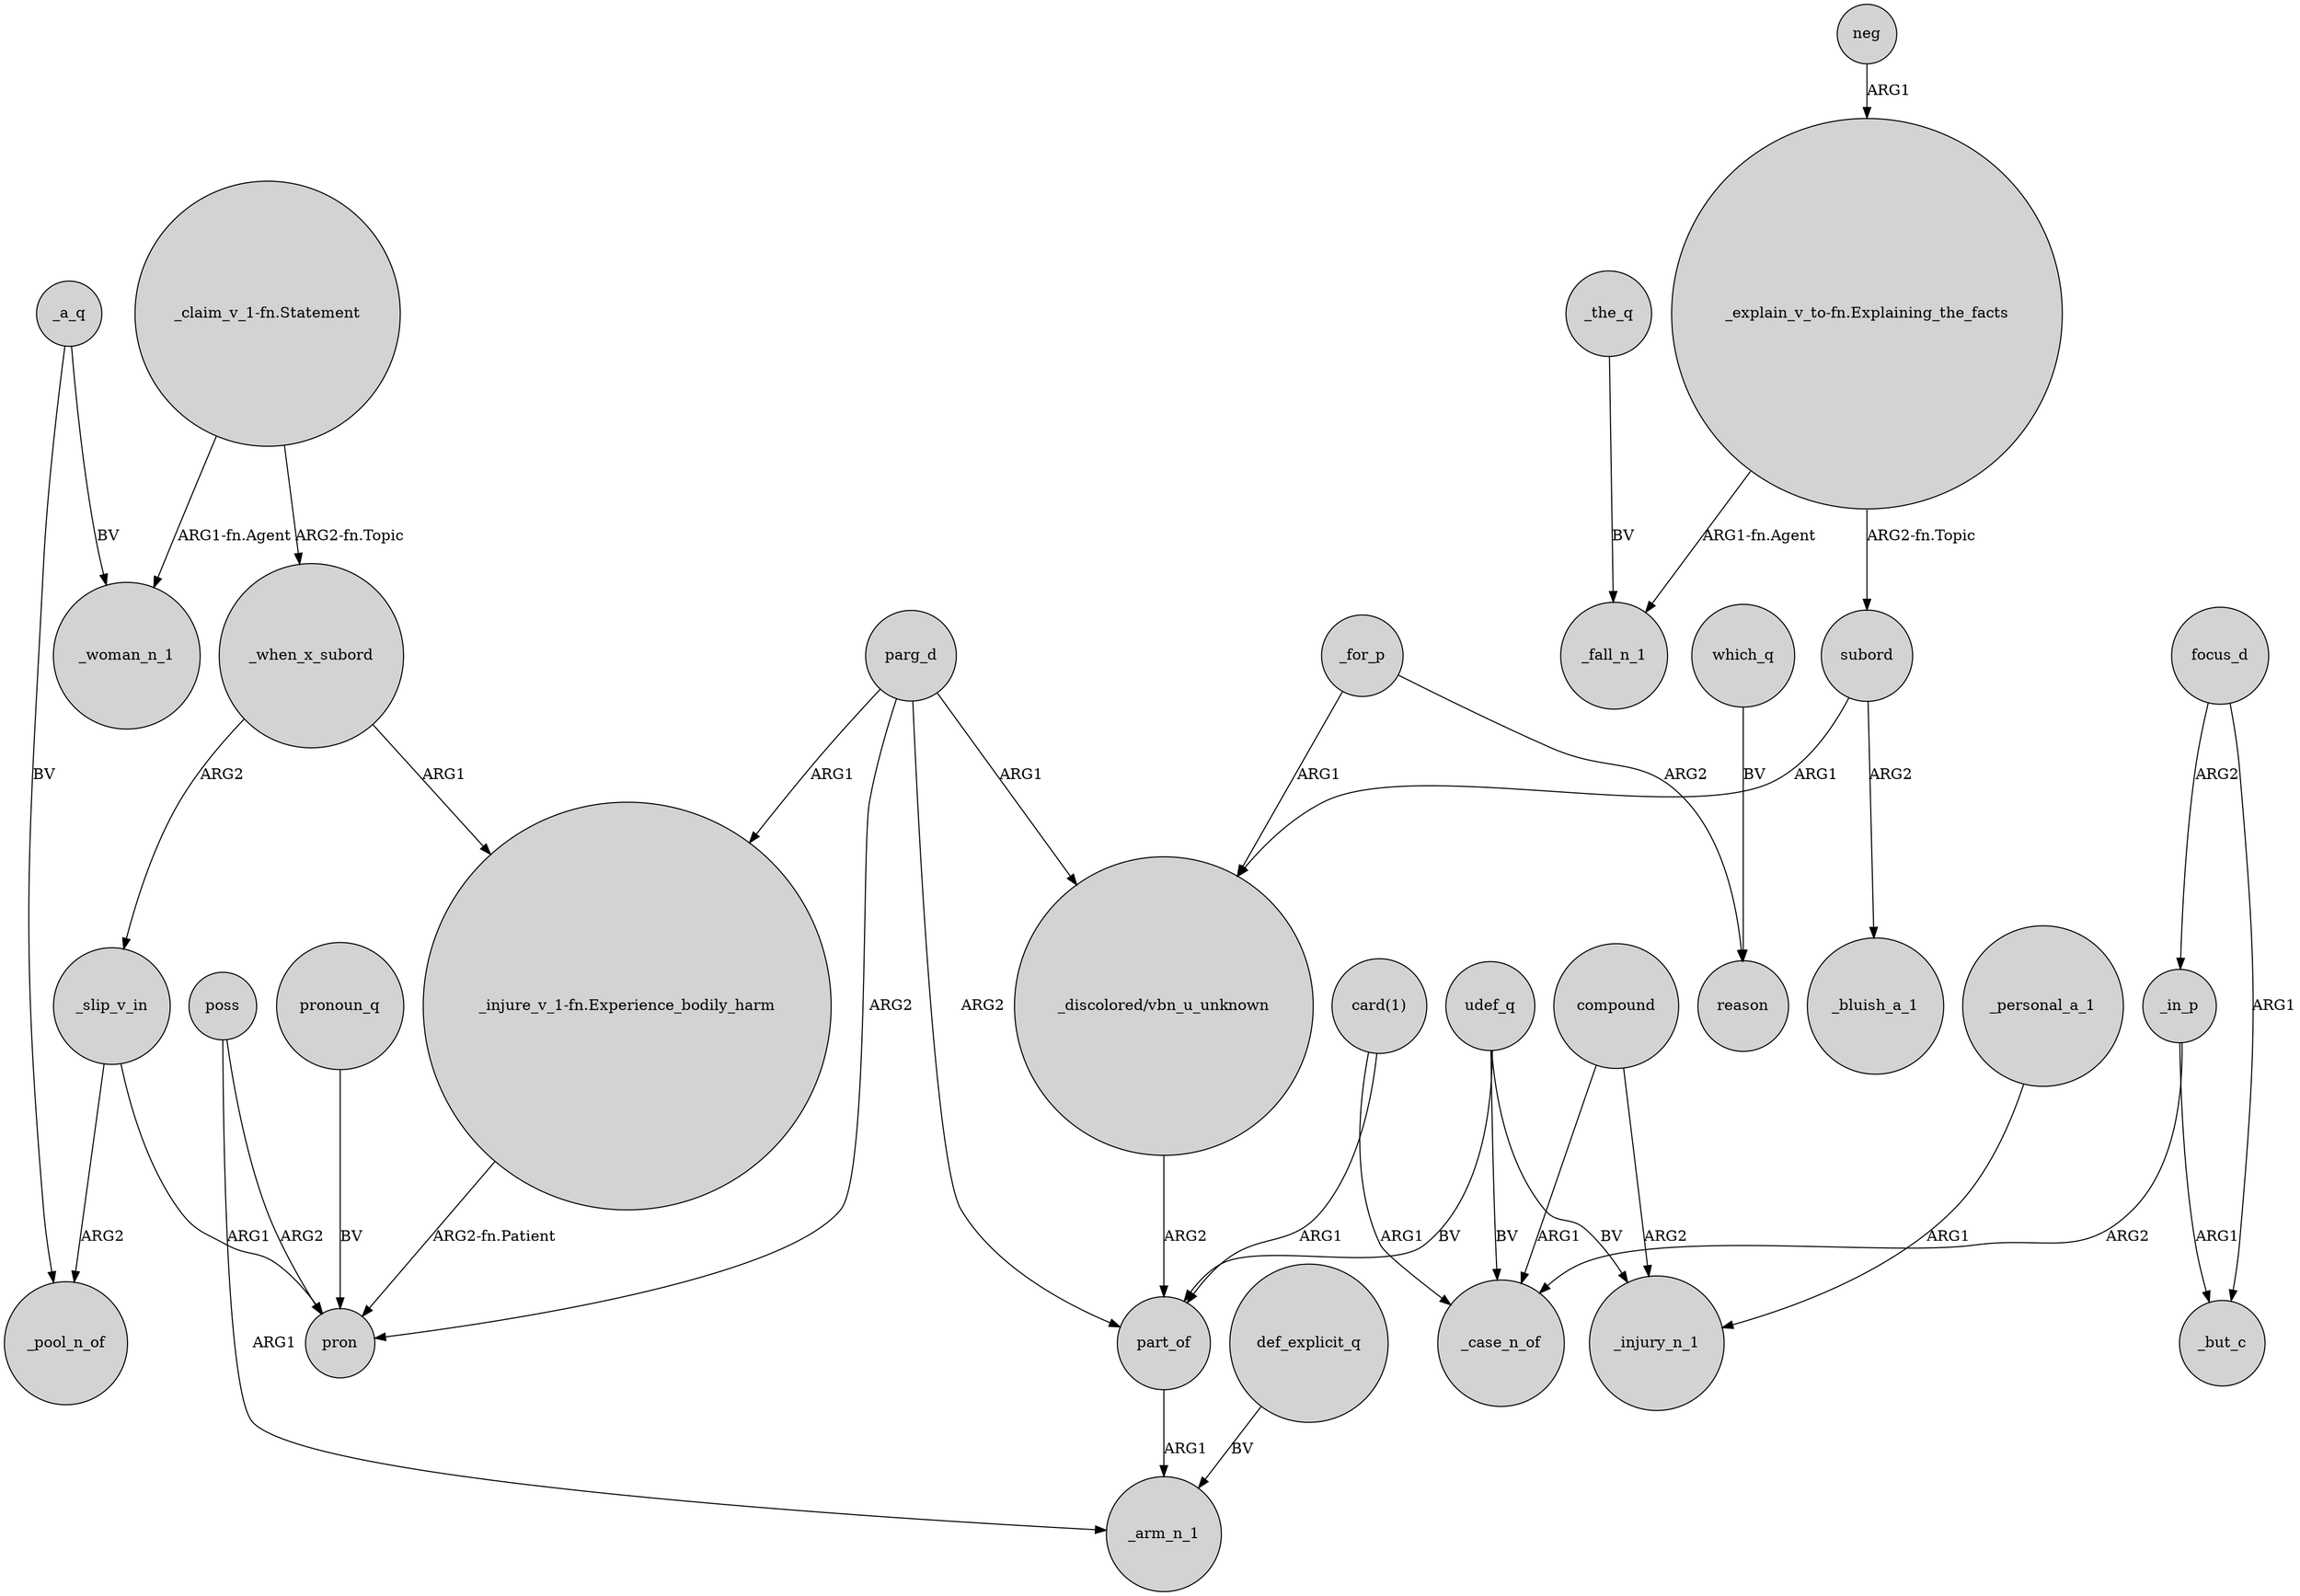 digraph {
	node [shape=circle style=filled]
	"_claim_v_1-fn.Statement" -> _woman_n_1 [label="ARG1-fn.Agent"]
	udef_q -> part_of [label=BV]
	compound -> _injury_n_1 [label=ARG2]
	poss -> pron [label=ARG2]
	parg_d -> "_injure_v_1-fn.Experience_bodily_harm" [label=ARG1]
	_in_p -> _but_c [label=ARG1]
	neg -> "_explain_v_to-fn.Explaining_the_facts" [label=ARG1]
	def_explicit_q -> _arm_n_1 [label=BV]
	_for_p -> reason [label=ARG2]
	"_explain_v_to-fn.Explaining_the_facts" -> _fall_n_1 [label="ARG1-fn.Agent"]
	_personal_a_1 -> _injury_n_1 [label=ARG1]
	_when_x_subord -> "_injure_v_1-fn.Experience_bodily_harm" [label=ARG1]
	"_discolored/vbn_u_unknown" -> part_of [label=ARG2]
	_when_x_subord -> _slip_v_in [label=ARG2]
	parg_d -> pron [label=ARG2]
	_the_q -> _fall_n_1 [label=BV]
	_slip_v_in -> _pool_n_of [label=ARG2]
	which_q -> reason [label=BV]
	pronoun_q -> pron [label=BV]
	parg_d -> "_discolored/vbn_u_unknown" [label=ARG1]
	compound -> _case_n_of [label=ARG1]
	"_injure_v_1-fn.Experience_bodily_harm" -> pron [label="ARG2-fn.Patient"]
	udef_q -> _injury_n_1 [label=BV]
	part_of -> _arm_n_1 [label=ARG1]
	_a_q -> _pool_n_of [label=BV]
	"_explain_v_to-fn.Explaining_the_facts" -> subord [label="ARG2-fn.Topic"]
	"card(1)" -> _case_n_of [label=ARG1]
	"card(1)" -> part_of [label=ARG1]
	"_claim_v_1-fn.Statement" -> _when_x_subord [label="ARG2-fn.Topic"]
	_in_p -> _case_n_of [label=ARG2]
	subord -> _bluish_a_1 [label=ARG2]
	poss -> _arm_n_1 [label=ARG1]
	parg_d -> part_of [label=ARG2]
	_slip_v_in -> pron [label=ARG1]
	udef_q -> _case_n_of [label=BV]
	focus_d -> _but_c [label=ARG1]
	_for_p -> "_discolored/vbn_u_unknown" [label=ARG1]
	_a_q -> _woman_n_1 [label=BV]
	subord -> "_discolored/vbn_u_unknown" [label=ARG1]
	focus_d -> _in_p [label=ARG2]
}
